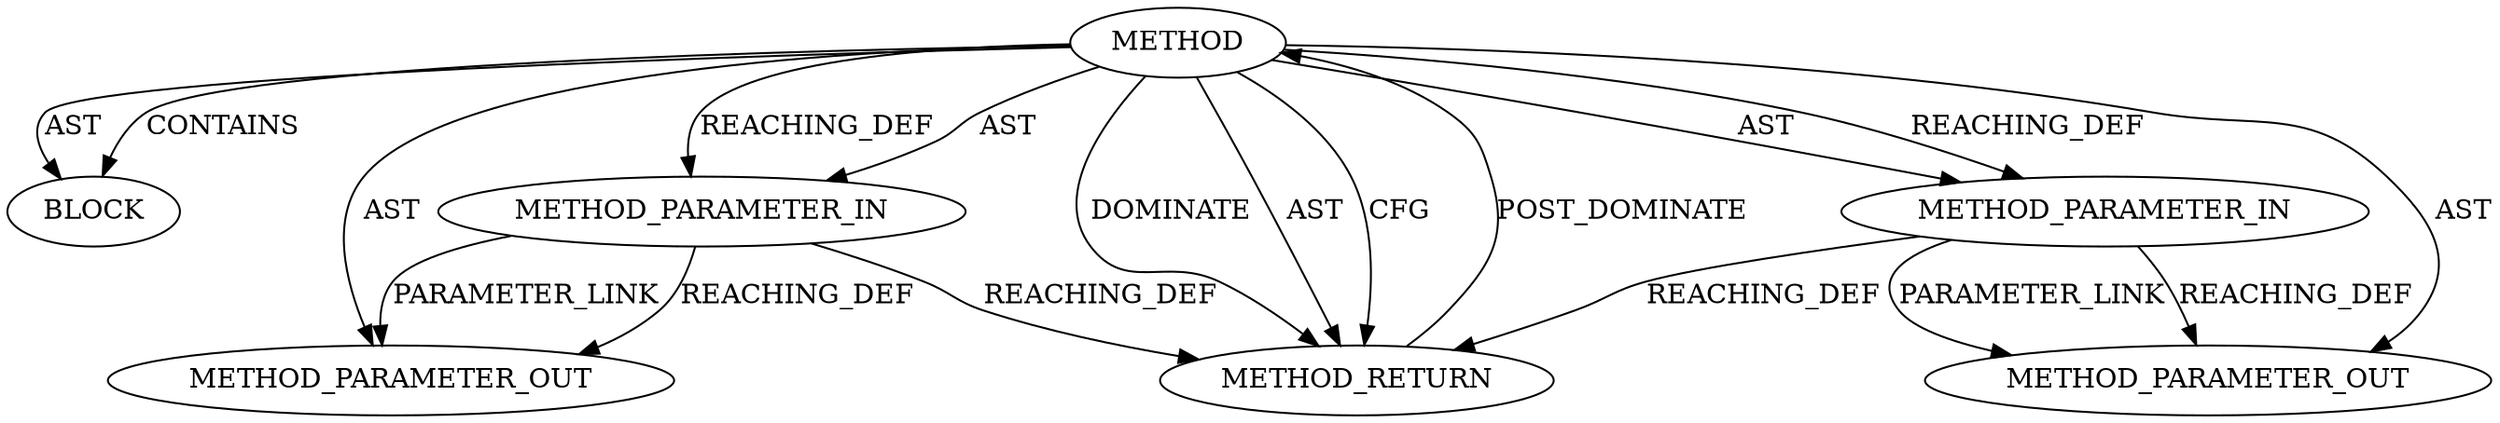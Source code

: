 digraph {
  19326 [label=BLOCK ORDER=1 ARGUMENT_INDEX=1 CODE="<empty>" TYPE_FULL_NAME="ANY"]
  19325 [label=METHOD_PARAMETER_IN ORDER=2 CODE="p2" IS_VARIADIC=false TYPE_FULL_NAME="ANY" EVALUATION_STRATEGY="BY_VALUE" INDEX=2 NAME="p2"]
  19323 [label=METHOD AST_PARENT_TYPE="NAMESPACE_BLOCK" AST_PARENT_FULL_NAME="<global>" ORDER=0 CODE="<empty>" FULL_NAME="<operator>.fieldAccess" IS_EXTERNAL=true FILENAME="<empty>" SIGNATURE="" NAME="<operator>.fieldAccess"]
  21753 [label=METHOD_PARAMETER_OUT ORDER=1 CODE="p1" IS_VARIADIC=false TYPE_FULL_NAME="ANY" EVALUATION_STRATEGY="BY_VALUE" INDEX=1 NAME="p1"]
  21754 [label=METHOD_PARAMETER_OUT ORDER=2 CODE="p2" IS_VARIADIC=false TYPE_FULL_NAME="ANY" EVALUATION_STRATEGY="BY_VALUE" INDEX=2 NAME="p2"]
  19327 [label=METHOD_RETURN ORDER=2 CODE="RET" TYPE_FULL_NAME="ANY" EVALUATION_STRATEGY="BY_VALUE"]
  19324 [label=METHOD_PARAMETER_IN ORDER=1 CODE="p1" IS_VARIADIC=false TYPE_FULL_NAME="ANY" EVALUATION_STRATEGY="BY_VALUE" INDEX=1 NAME="p1"]
  19323 -> 19324 [label=AST ]
  19323 -> 19326 [label=AST ]
  19324 -> 21753 [label=PARAMETER_LINK ]
  19323 -> 19326 [label=CONTAINS ]
  19325 -> 21754 [label=PARAMETER_LINK ]
  19323 -> 19327 [label=DOMINATE ]
  19323 -> 19325 [label=REACHING_DEF VARIABLE=""]
  19327 -> 19323 [label=POST_DOMINATE ]
  19324 -> 19327 [label=REACHING_DEF VARIABLE="p1"]
  19324 -> 21753 [label=REACHING_DEF VARIABLE="p1"]
  19323 -> 19327 [label=AST ]
  19323 -> 21753 [label=AST ]
  19325 -> 19327 [label=REACHING_DEF VARIABLE="p2"]
  19323 -> 19325 [label=AST ]
  19323 -> 21754 [label=AST ]
  19323 -> 19327 [label=CFG ]
  19325 -> 21754 [label=REACHING_DEF VARIABLE="p2"]
  19323 -> 19324 [label=REACHING_DEF VARIABLE=""]
}
